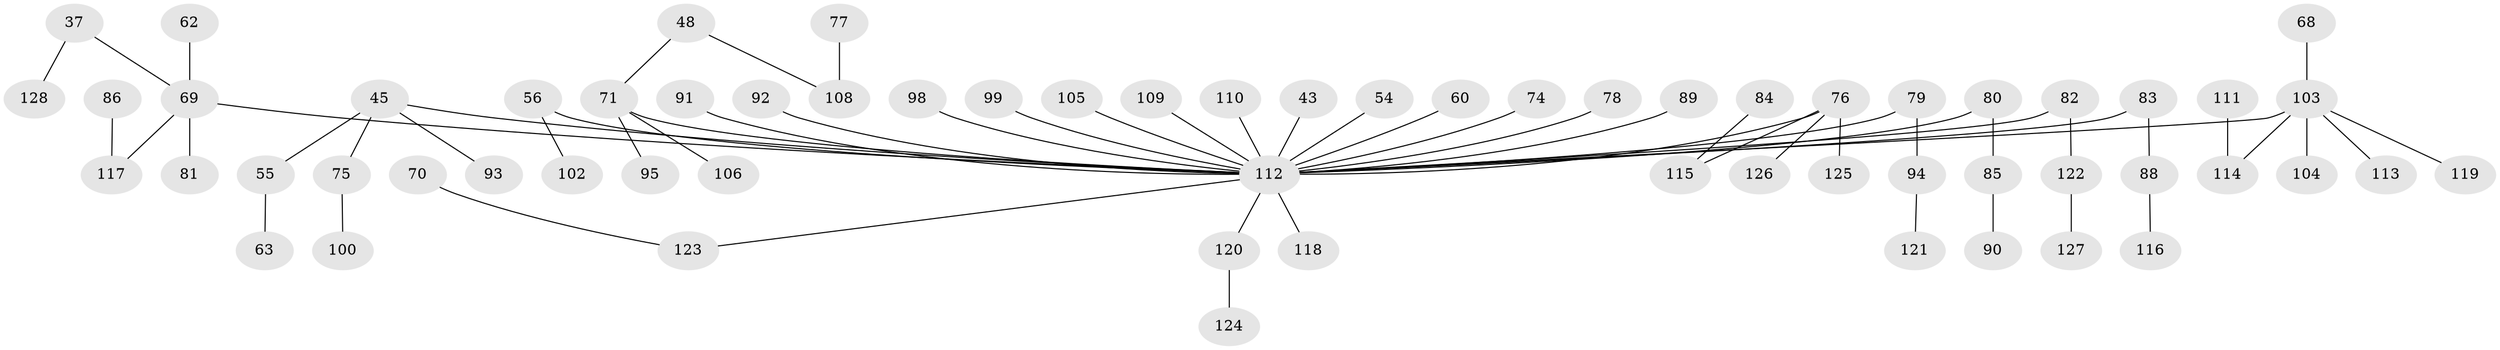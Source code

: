 // original degree distribution, {5: 0.046875, 6: 0.015625, 2: 0.296875, 4: 0.0625, 3: 0.1171875, 1: 0.4609375}
// Generated by graph-tools (version 1.1) at 2025/56/03/04/25 21:56:02]
// undirected, 64 vertices, 63 edges
graph export_dot {
graph [start="1"]
  node [color=gray90,style=filled];
  37;
  43;
  45;
  48 [super="+34"];
  54;
  55;
  56;
  60;
  62;
  63;
  68;
  69 [super="+24"];
  70;
  71 [super="+31"];
  74;
  75;
  76 [super="+21+27+14+47+17+30"];
  77;
  78;
  79;
  80;
  81;
  82;
  83;
  84;
  85;
  86;
  88;
  89;
  90;
  91;
  92;
  93;
  94;
  95;
  98;
  99;
  100;
  102;
  103 [super="+28+67+50+87+101+97"];
  104;
  105;
  106;
  108 [super="+35"];
  109;
  110;
  111;
  112 [super="+15+44+107+52+25+33+53+64+42+96+66"];
  113;
  114 [super="+73"];
  115 [super="+65"];
  116;
  117 [super="+72"];
  118;
  119;
  120;
  121;
  122;
  123 [super="+41+46+51+59+61"];
  124;
  125;
  126;
  127;
  128;
  37 -- 128;
  37 -- 69;
  43 -- 112;
  45 -- 55;
  45 -- 75;
  45 -- 93;
  45 -- 112;
  48 -- 108;
  48 -- 71;
  54 -- 112;
  55 -- 63;
  56 -- 102;
  56 -- 112;
  60 -- 112;
  62 -- 69;
  68 -- 103;
  69 -- 81;
  69 -- 112;
  69 -- 117;
  70 -- 123;
  71 -- 112;
  71 -- 106;
  71 -- 95;
  74 -- 112;
  75 -- 100;
  76 -- 125;
  76 -- 112;
  76 -- 126;
  76 -- 115;
  77 -- 108;
  78 -- 112;
  79 -- 94;
  79 -- 112;
  80 -- 85;
  80 -- 112;
  82 -- 122;
  82 -- 112;
  83 -- 88;
  83 -- 112;
  84 -- 115;
  85 -- 90;
  86 -- 117;
  88 -- 116;
  89 -- 112;
  91 -- 112;
  92 -- 112;
  94 -- 121;
  98 -- 112;
  99 -- 112;
  103 -- 113;
  103 -- 112;
  103 -- 114;
  103 -- 119;
  103 -- 104;
  105 -- 112;
  109 -- 112;
  110 -- 112;
  111 -- 114;
  112 -- 120;
  112 -- 123;
  112 -- 118;
  120 -- 124;
  122 -- 127;
}

